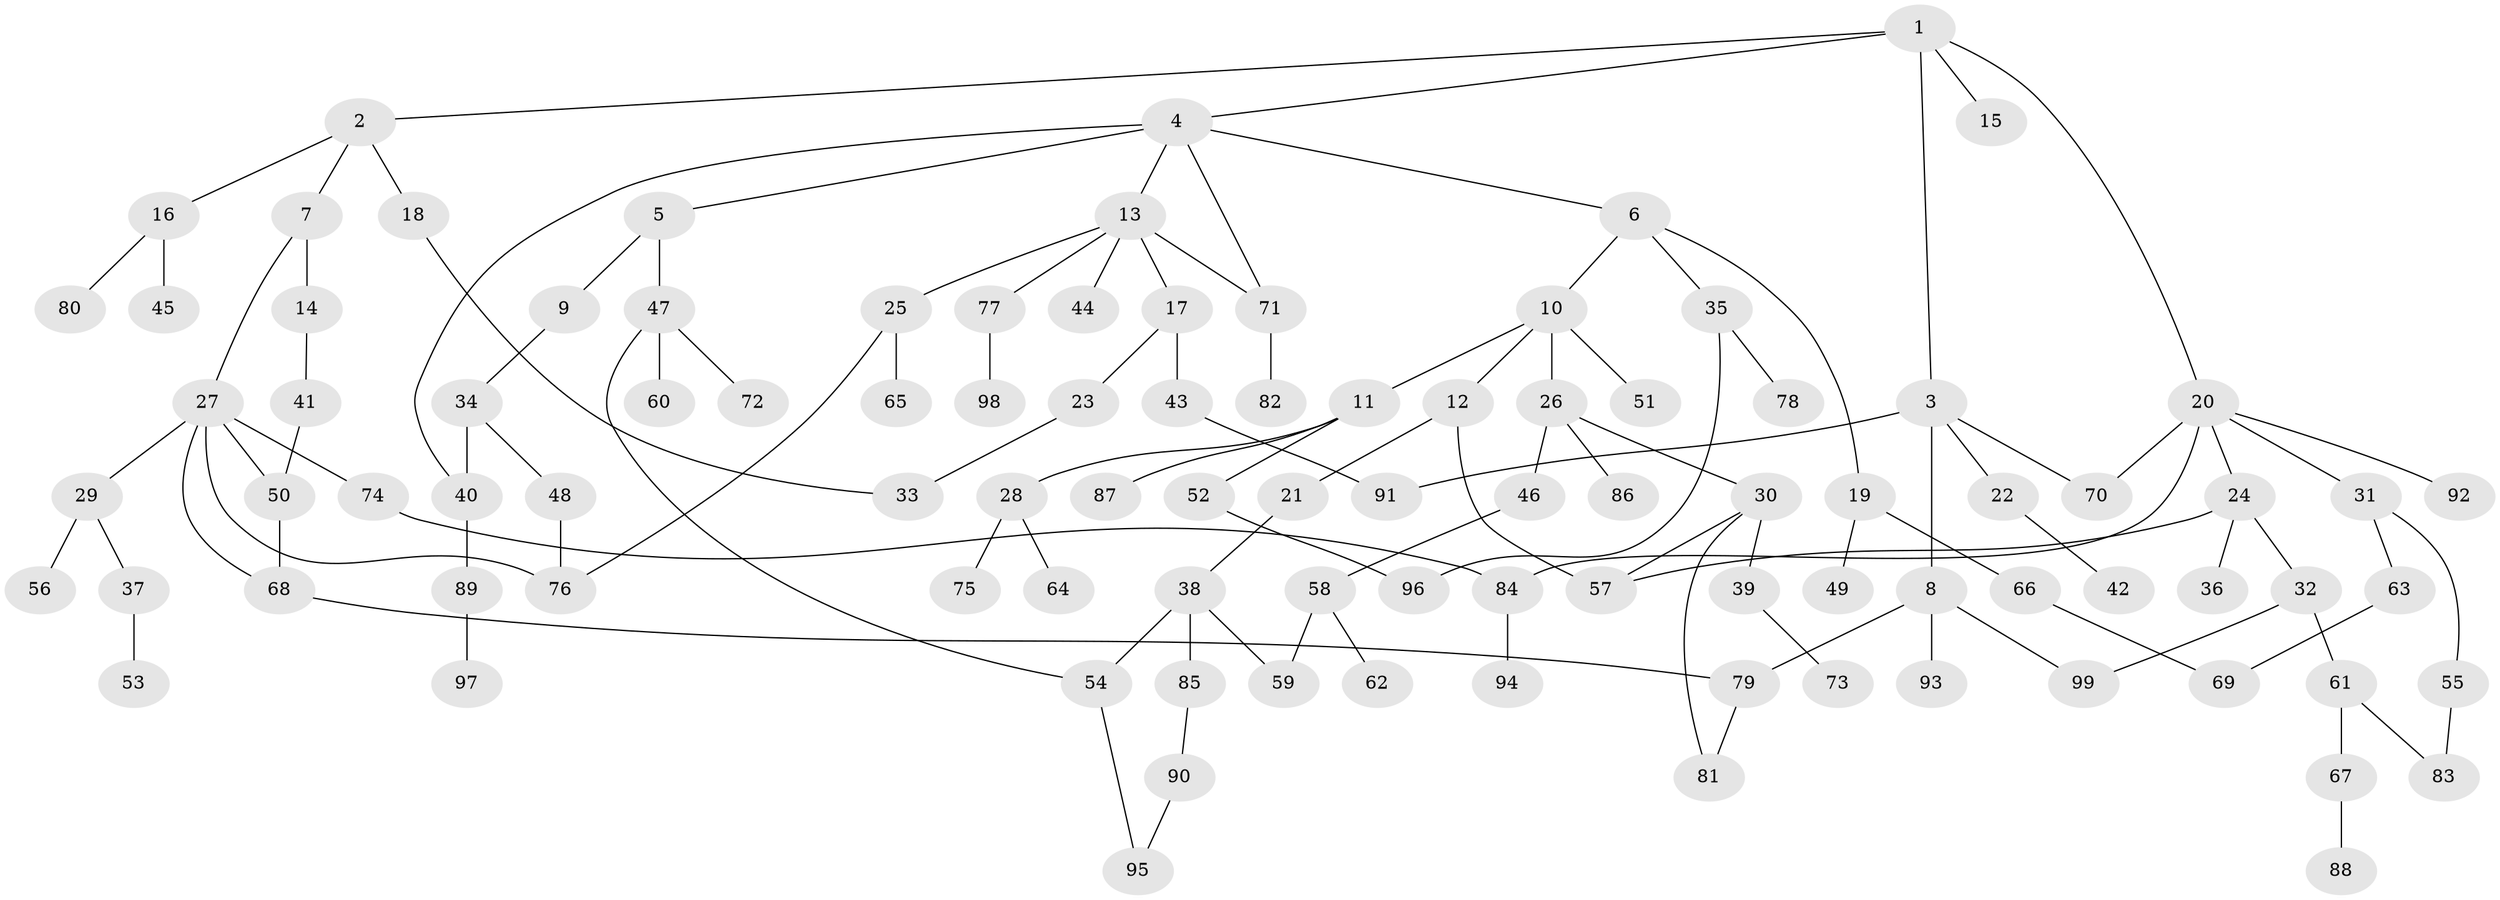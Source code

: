 // Generated by graph-tools (version 1.1) at 2025/49/03/09/25 03:49:20]
// undirected, 99 vertices, 119 edges
graph export_dot {
graph [start="1"]
  node [color=gray90,style=filled];
  1;
  2;
  3;
  4;
  5;
  6;
  7;
  8;
  9;
  10;
  11;
  12;
  13;
  14;
  15;
  16;
  17;
  18;
  19;
  20;
  21;
  22;
  23;
  24;
  25;
  26;
  27;
  28;
  29;
  30;
  31;
  32;
  33;
  34;
  35;
  36;
  37;
  38;
  39;
  40;
  41;
  42;
  43;
  44;
  45;
  46;
  47;
  48;
  49;
  50;
  51;
  52;
  53;
  54;
  55;
  56;
  57;
  58;
  59;
  60;
  61;
  62;
  63;
  64;
  65;
  66;
  67;
  68;
  69;
  70;
  71;
  72;
  73;
  74;
  75;
  76;
  77;
  78;
  79;
  80;
  81;
  82;
  83;
  84;
  85;
  86;
  87;
  88;
  89;
  90;
  91;
  92;
  93;
  94;
  95;
  96;
  97;
  98;
  99;
  1 -- 2;
  1 -- 3;
  1 -- 4;
  1 -- 15;
  1 -- 20;
  2 -- 7;
  2 -- 16;
  2 -- 18;
  3 -- 8;
  3 -- 22;
  3 -- 70;
  3 -- 91;
  4 -- 5;
  4 -- 6;
  4 -- 13;
  4 -- 71;
  4 -- 40;
  5 -- 9;
  5 -- 47;
  6 -- 10;
  6 -- 19;
  6 -- 35;
  7 -- 14;
  7 -- 27;
  8 -- 79;
  8 -- 93;
  8 -- 99;
  9 -- 34;
  10 -- 11;
  10 -- 12;
  10 -- 26;
  10 -- 51;
  11 -- 28;
  11 -- 52;
  11 -- 87;
  12 -- 21;
  12 -- 57;
  13 -- 17;
  13 -- 25;
  13 -- 44;
  13 -- 77;
  13 -- 71;
  14 -- 41;
  16 -- 45;
  16 -- 80;
  17 -- 23;
  17 -- 43;
  18 -- 33;
  19 -- 49;
  19 -- 66;
  20 -- 24;
  20 -- 31;
  20 -- 84;
  20 -- 92;
  20 -- 70;
  21 -- 38;
  22 -- 42;
  23 -- 33;
  24 -- 32;
  24 -- 36;
  24 -- 57;
  25 -- 65;
  25 -- 76;
  26 -- 30;
  26 -- 46;
  26 -- 86;
  27 -- 29;
  27 -- 50;
  27 -- 68;
  27 -- 74;
  27 -- 76;
  28 -- 64;
  28 -- 75;
  29 -- 37;
  29 -- 56;
  30 -- 39;
  30 -- 57;
  30 -- 81;
  31 -- 55;
  31 -- 63;
  32 -- 61;
  32 -- 99;
  34 -- 40;
  34 -- 48;
  35 -- 78;
  35 -- 96;
  37 -- 53;
  38 -- 54;
  38 -- 59;
  38 -- 85;
  39 -- 73;
  40 -- 89;
  41 -- 50;
  43 -- 91;
  46 -- 58;
  47 -- 60;
  47 -- 72;
  47 -- 54;
  48 -- 76;
  50 -- 68;
  52 -- 96;
  54 -- 95;
  55 -- 83;
  58 -- 62;
  58 -- 59;
  61 -- 67;
  61 -- 83;
  63 -- 69;
  66 -- 69;
  67 -- 88;
  68 -- 79;
  71 -- 82;
  74 -- 84;
  77 -- 98;
  79 -- 81;
  84 -- 94;
  85 -- 90;
  89 -- 97;
  90 -- 95;
}
